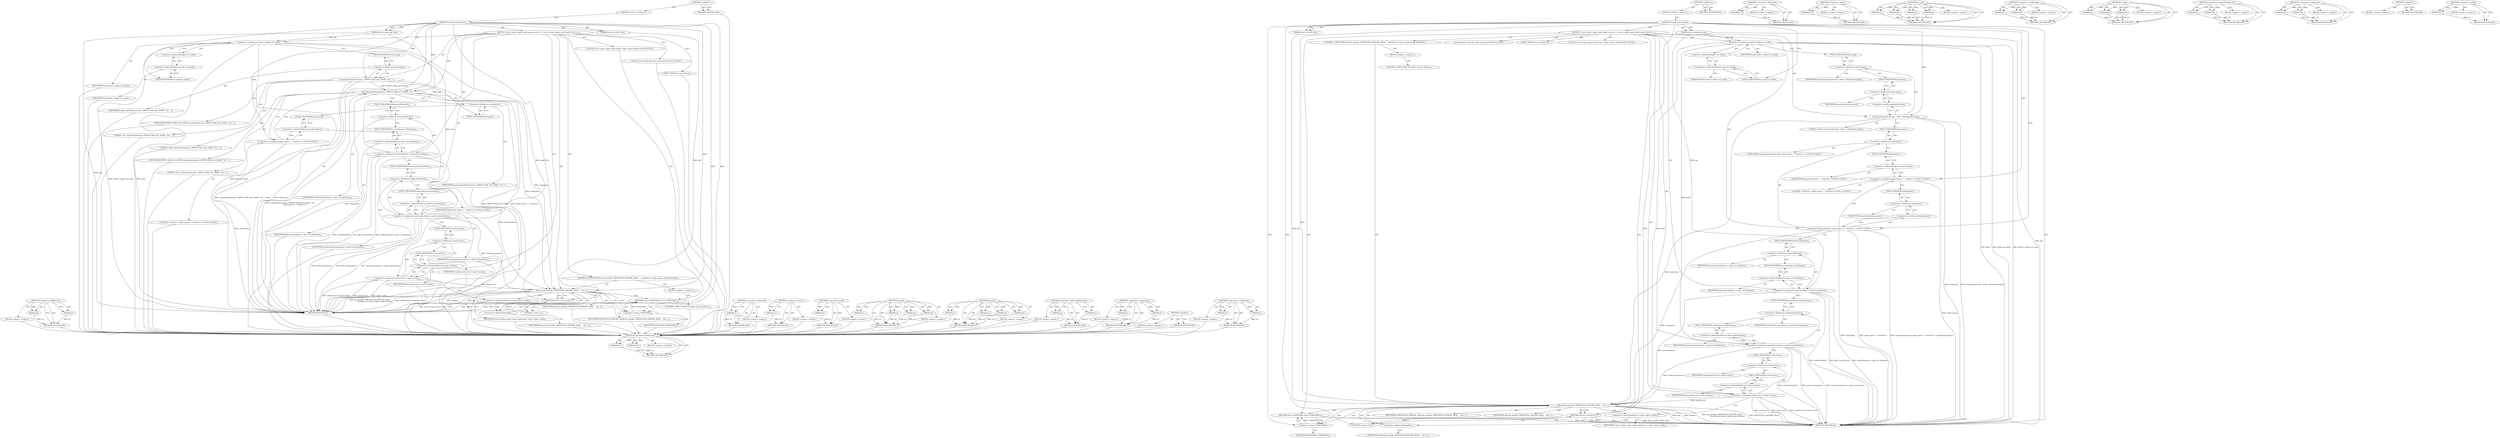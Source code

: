digraph "&lt;operator&gt;.sizeOf" {
vulnerable_127 [label=<(METHOD,&lt;operator&gt;.fieldAccess)>];
vulnerable_128 [label=<(PARAM,p1)>];
vulnerable_129 [label=<(PARAM,p2)>];
vulnerable_130 [label=<(BLOCK,&lt;empty&gt;,&lt;empty&gt;)>];
vulnerable_131 [label=<(METHOD_RETURN,ANY)>];
vulnerable_6 [label=<(METHOD,&lt;global&gt;)<SUB>1</SUB>>];
vulnerable_7 [label=<(BLOCK,&lt;empty&gt;,&lt;empty&gt;)<SUB>1</SUB>>];
vulnerable_8 [label=<(METHOD,crypto_aead_report)<SUB>1</SUB>>];
vulnerable_9 [label=<(PARAM,struct sk_buff *skb)<SUB>1</SUB>>];
vulnerable_10 [label=<(PARAM,struct crypto_alg *alg)<SUB>1</SUB>>];
vulnerable_11 [label=<(BLOCK,{
 	struct crypto_report_aead raead;
 	struct a...,{
 	struct crypto_report_aead raead;
 	struct a...)<SUB>2</SUB>>];
vulnerable_12 [label="<(LOCAL,struct crypto_report_aead raead: crypto_report_aead)<SUB>3</SUB>>"];
vulnerable_13 [label="<(LOCAL,struct aead_alg* aead: aead_alg*)<SUB>4</SUB>>"];
vulnerable_14 [label=<(&lt;operator&gt;.assignment,*aead = &amp;alg-&gt;cra_aead)<SUB>4</SUB>>];
vulnerable_15 [label=<(IDENTIFIER,aead,*aead = &amp;alg-&gt;cra_aead)<SUB>4</SUB>>];
vulnerable_16 [label=<(&lt;operator&gt;.addressOf,&amp;alg-&gt;cra_aead)<SUB>4</SUB>>];
vulnerable_17 [label=<(&lt;operator&gt;.indirectFieldAccess,alg-&gt;cra_aead)<SUB>4</SUB>>];
vulnerable_18 [label=<(IDENTIFIER,alg,*aead = &amp;alg-&gt;cra_aead)<SUB>4</SUB>>];
vulnerable_19 [label=<(FIELD_IDENTIFIER,cra_aead,cra_aead)<SUB>4</SUB>>];
vulnerable_20 [label=<(snprintf,snprintf(raead.type, CRYPTO_MAX_ALG_NAME, &quot;%s&quot;,...)<SUB>6</SUB>>];
vulnerable_21 [label=<(&lt;operator&gt;.fieldAccess,raead.type)<SUB>6</SUB>>];
vulnerable_22 [label=<(IDENTIFIER,raead,snprintf(raead.type, CRYPTO_MAX_ALG_NAME, &quot;%s&quot;,...)<SUB>6</SUB>>];
vulnerable_23 [label=<(FIELD_IDENTIFIER,type,type)<SUB>6</SUB>>];
vulnerable_24 [label=<(IDENTIFIER,CRYPTO_MAX_ALG_NAME,snprintf(raead.type, CRYPTO_MAX_ALG_NAME, &quot;%s&quot;,...)<SUB>6</SUB>>];
vulnerable_25 [label=<(LITERAL,&quot;%s&quot;,snprintf(raead.type, CRYPTO_MAX_ALG_NAME, &quot;%s&quot;,...)<SUB>6</SUB>>];
vulnerable_26 [label=<(LITERAL,&quot;aead&quot;,snprintf(raead.type, CRYPTO_MAX_ALG_NAME, &quot;%s&quot;,...)<SUB>6</SUB>>];
vulnerable_27 [label=<(snprintf,snprintf(raead.geniv, CRYPTO_MAX_ALG_NAME, &quot;%s&quot;...)<SUB>7</SUB>>];
vulnerable_28 [label=<(&lt;operator&gt;.fieldAccess,raead.geniv)<SUB>7</SUB>>];
vulnerable_29 [label=<(IDENTIFIER,raead,snprintf(raead.geniv, CRYPTO_MAX_ALG_NAME, &quot;%s&quot;...)<SUB>7</SUB>>];
vulnerable_30 [label=<(FIELD_IDENTIFIER,geniv,geniv)<SUB>7</SUB>>];
vulnerable_31 [label=<(IDENTIFIER,CRYPTO_MAX_ALG_NAME,snprintf(raead.geniv, CRYPTO_MAX_ALG_NAME, &quot;%s&quot;...)<SUB>7</SUB>>];
vulnerable_32 [label=<(LITERAL,&quot;%s&quot;,snprintf(raead.geniv, CRYPTO_MAX_ALG_NAME, &quot;%s&quot;...)<SUB>7</SUB>>];
vulnerable_33 [label="<(&lt;operator&gt;.conditional,aead-&gt;geniv ?: &quot;&lt;built-in&gt;&quot;)<SUB>8</SUB>>"];
vulnerable_34 [label=<(&lt;operator&gt;.indirectFieldAccess,aead-&gt;geniv)<SUB>8</SUB>>];
vulnerable_35 [label="<(IDENTIFIER,aead,aead-&gt;geniv ?: &quot;&lt;built-in&gt;&quot;)<SUB>8</SUB>>"];
vulnerable_36 [label=<(FIELD_IDENTIFIER,geniv,geniv)<SUB>8</SUB>>];
vulnerable_37 [label="<(LITERAL,&quot;&lt;built-in&gt;&quot;,aead-&gt;geniv ?: &quot;&lt;built-in&gt;&quot;)<SUB>8</SUB>>"];
vulnerable_38 [label=<(&lt;operator&gt;.assignment,raead.blocksize = alg-&gt;cra_blocksize)<SUB>10</SUB>>];
vulnerable_39 [label=<(&lt;operator&gt;.fieldAccess,raead.blocksize)<SUB>10</SUB>>];
vulnerable_40 [label=<(IDENTIFIER,raead,raead.blocksize = alg-&gt;cra_blocksize)<SUB>10</SUB>>];
vulnerable_41 [label=<(FIELD_IDENTIFIER,blocksize,blocksize)<SUB>10</SUB>>];
vulnerable_42 [label=<(&lt;operator&gt;.indirectFieldAccess,alg-&gt;cra_blocksize)<SUB>10</SUB>>];
vulnerable_43 [label=<(IDENTIFIER,alg,raead.blocksize = alg-&gt;cra_blocksize)<SUB>10</SUB>>];
vulnerable_44 [label=<(FIELD_IDENTIFIER,cra_blocksize,cra_blocksize)<SUB>10</SUB>>];
vulnerable_45 [label=<(&lt;operator&gt;.assignment,raead.maxauthsize = aead-&gt;maxauthsize)<SUB>11</SUB>>];
vulnerable_46 [label=<(&lt;operator&gt;.fieldAccess,raead.maxauthsize)<SUB>11</SUB>>];
vulnerable_47 [label=<(IDENTIFIER,raead,raead.maxauthsize = aead-&gt;maxauthsize)<SUB>11</SUB>>];
vulnerable_48 [label=<(FIELD_IDENTIFIER,maxauthsize,maxauthsize)<SUB>11</SUB>>];
vulnerable_49 [label=<(&lt;operator&gt;.indirectFieldAccess,aead-&gt;maxauthsize)<SUB>11</SUB>>];
vulnerable_50 [label=<(IDENTIFIER,aead,raead.maxauthsize = aead-&gt;maxauthsize)<SUB>11</SUB>>];
vulnerable_51 [label=<(FIELD_IDENTIFIER,maxauthsize,maxauthsize)<SUB>11</SUB>>];
vulnerable_52 [label=<(&lt;operator&gt;.assignment,raead.ivsize = aead-&gt;ivsize)<SUB>12</SUB>>];
vulnerable_53 [label=<(&lt;operator&gt;.fieldAccess,raead.ivsize)<SUB>12</SUB>>];
vulnerable_54 [label=<(IDENTIFIER,raead,raead.ivsize = aead-&gt;ivsize)<SUB>12</SUB>>];
vulnerable_55 [label=<(FIELD_IDENTIFIER,ivsize,ivsize)<SUB>12</SUB>>];
vulnerable_56 [label=<(&lt;operator&gt;.indirectFieldAccess,aead-&gt;ivsize)<SUB>12</SUB>>];
vulnerable_57 [label=<(IDENTIFIER,aead,raead.ivsize = aead-&gt;ivsize)<SUB>12</SUB>>];
vulnerable_58 [label=<(FIELD_IDENTIFIER,ivsize,ivsize)<SUB>12</SUB>>];
vulnerable_59 [label=<(CONTROL_STRUCTURE,IF,if (nla_put(skb, CRYPTOCFGA_REPORT_AEAD,
		    sizeof(struct crypto_report_aead), &amp;raead)))<SUB>14</SUB>>];
vulnerable_60 [label=<(nla_put,nla_put(skb, CRYPTOCFGA_REPORT_AEAD,
		    size...)<SUB>14</SUB>>];
vulnerable_61 [label=<(IDENTIFIER,skb,nla_put(skb, CRYPTOCFGA_REPORT_AEAD,
		    size...)<SUB>14</SUB>>];
vulnerable_62 [label=<(IDENTIFIER,CRYPTOCFGA_REPORT_AEAD,nla_put(skb, CRYPTOCFGA_REPORT_AEAD,
		    size...)<SUB>14</SUB>>];
vulnerable_63 [label=<(&lt;operator&gt;.sizeOf,sizeof(struct crypto_report_aead))<SUB>15</SUB>>];
vulnerable_64 [label=<(IDENTIFIER,struct crypto_report_aead,sizeof(struct crypto_report_aead))<SUB>15</SUB>>];
vulnerable_65 [label=<(&lt;operator&gt;.addressOf,&amp;raead)<SUB>15</SUB>>];
vulnerable_66 [label=<(IDENTIFIER,raead,nla_put(skb, CRYPTOCFGA_REPORT_AEAD,
		    size...)<SUB>15</SUB>>];
vulnerable_67 [label=<(BLOCK,&lt;empty&gt;,&lt;empty&gt;)<SUB>16</SUB>>];
vulnerable_68 [label=<(CONTROL_STRUCTURE,GOTO,goto nla_put_failure;)<SUB>16</SUB>>];
vulnerable_69 [label=<(RETURN,return 0;,return 0;)<SUB>17</SUB>>];
vulnerable_70 [label=<(LITERAL,0,return 0;)<SUB>17</SUB>>];
vulnerable_71 [label=<(JUMP_TARGET,nla_put_failure)<SUB>19</SUB>>];
vulnerable_72 [label=<(RETURN,return -EMSGSIZE;,return -EMSGSIZE;)<SUB>20</SUB>>];
vulnerable_73 [label=<(&lt;operator&gt;.minus,-EMSGSIZE)<SUB>20</SUB>>];
vulnerable_74 [label=<(IDENTIFIER,EMSGSIZE,-EMSGSIZE)<SUB>20</SUB>>];
vulnerable_75 [label=<(METHOD_RETURN,int)<SUB>1</SUB>>];
vulnerable_77 [label=<(METHOD_RETURN,ANY)<SUB>1</SUB>>];
vulnerable_111 [label=<(METHOD,&lt;operator&gt;.addressOf)>];
vulnerable_112 [label=<(PARAM,p1)>];
vulnerable_113 [label=<(BLOCK,&lt;empty&gt;,&lt;empty&gt;)>];
vulnerable_114 [label=<(METHOD_RETURN,ANY)>];
vulnerable_148 [label=<(METHOD,&lt;operator&gt;.minus)>];
vulnerable_149 [label=<(PARAM,p1)>];
vulnerable_150 [label=<(BLOCK,&lt;empty&gt;,&lt;empty&gt;)>];
vulnerable_151 [label=<(METHOD_RETURN,ANY)>];
vulnerable_144 [label=<(METHOD,&lt;operator&gt;.sizeOf)>];
vulnerable_145 [label=<(PARAM,p1)>];
vulnerable_146 [label=<(BLOCK,&lt;empty&gt;,&lt;empty&gt;)>];
vulnerable_147 [label=<(METHOD_RETURN,ANY)>];
vulnerable_137 [label=<(METHOD,nla_put)>];
vulnerable_138 [label=<(PARAM,p1)>];
vulnerable_139 [label=<(PARAM,p2)>];
vulnerable_140 [label=<(PARAM,p3)>];
vulnerable_141 [label=<(PARAM,p4)>];
vulnerable_142 [label=<(BLOCK,&lt;empty&gt;,&lt;empty&gt;)>];
vulnerable_143 [label=<(METHOD_RETURN,ANY)>];
vulnerable_120 [label=<(METHOD,snprintf)>];
vulnerable_121 [label=<(PARAM,p1)>];
vulnerable_122 [label=<(PARAM,p2)>];
vulnerable_123 [label=<(PARAM,p3)>];
vulnerable_124 [label=<(PARAM,p4)>];
vulnerable_125 [label=<(BLOCK,&lt;empty&gt;,&lt;empty&gt;)>];
vulnerable_126 [label=<(METHOD_RETURN,ANY)>];
vulnerable_115 [label=<(METHOD,&lt;operator&gt;.indirectFieldAccess)>];
vulnerable_116 [label=<(PARAM,p1)>];
vulnerable_117 [label=<(PARAM,p2)>];
vulnerable_118 [label=<(BLOCK,&lt;empty&gt;,&lt;empty&gt;)>];
vulnerable_119 [label=<(METHOD_RETURN,ANY)>];
vulnerable_106 [label=<(METHOD,&lt;operator&gt;.assignment)>];
vulnerable_107 [label=<(PARAM,p1)>];
vulnerable_108 [label=<(PARAM,p2)>];
vulnerable_109 [label=<(BLOCK,&lt;empty&gt;,&lt;empty&gt;)>];
vulnerable_110 [label=<(METHOD_RETURN,ANY)>];
vulnerable_100 [label=<(METHOD,&lt;global&gt;)<SUB>1</SUB>>];
vulnerable_101 [label=<(BLOCK,&lt;empty&gt;,&lt;empty&gt;)>];
vulnerable_102 [label=<(METHOD_RETURN,ANY)>];
vulnerable_132 [label=<(METHOD,&lt;operator&gt;.conditional)>];
vulnerable_133 [label=<(PARAM,p1)>];
vulnerable_134 [label=<(PARAM,p2)>];
vulnerable_135 [label=<(BLOCK,&lt;empty&gt;,&lt;empty&gt;)>];
vulnerable_136 [label=<(METHOD_RETURN,ANY)>];
fixed_128 [label=<(METHOD,&lt;operator&gt;.fieldAccess)>];
fixed_129 [label=<(PARAM,p1)>];
fixed_130 [label=<(PARAM,p2)>];
fixed_131 [label=<(BLOCK,&lt;empty&gt;,&lt;empty&gt;)>];
fixed_132 [label=<(METHOD_RETURN,ANY)>];
fixed_6 [label=<(METHOD,&lt;global&gt;)<SUB>1</SUB>>];
fixed_7 [label=<(BLOCK,&lt;empty&gt;,&lt;empty&gt;)<SUB>1</SUB>>];
fixed_8 [label=<(METHOD,crypto_aead_report)<SUB>1</SUB>>];
fixed_9 [label=<(PARAM,struct sk_buff *skb)<SUB>1</SUB>>];
fixed_10 [label=<(PARAM,struct crypto_alg *alg)<SUB>1</SUB>>];
fixed_11 [label=<(BLOCK,{
 	struct crypto_report_aead raead;
 	struct a...,{
 	struct crypto_report_aead raead;
 	struct a...)<SUB>2</SUB>>];
fixed_12 [label="<(LOCAL,struct crypto_report_aead raead: crypto_report_aead)<SUB>3</SUB>>"];
fixed_13 [label="<(LOCAL,struct aead_alg* aead: aead_alg*)<SUB>4</SUB>>"];
fixed_14 [label=<(&lt;operator&gt;.assignment,*aead = &amp;alg-&gt;cra_aead)<SUB>4</SUB>>];
fixed_15 [label=<(IDENTIFIER,aead,*aead = &amp;alg-&gt;cra_aead)<SUB>4</SUB>>];
fixed_16 [label=<(&lt;operator&gt;.addressOf,&amp;alg-&gt;cra_aead)<SUB>4</SUB>>];
fixed_17 [label=<(&lt;operator&gt;.indirectFieldAccess,alg-&gt;cra_aead)<SUB>4</SUB>>];
fixed_18 [label=<(IDENTIFIER,alg,*aead = &amp;alg-&gt;cra_aead)<SUB>4</SUB>>];
fixed_19 [label=<(FIELD_IDENTIFIER,cra_aead,cra_aead)<SUB>4</SUB>>];
fixed_20 [label=<(strncpy,strncpy(raead.type, &quot;aead&quot;, sizeof(raead.type)))<SUB>6</SUB>>];
fixed_21 [label=<(&lt;operator&gt;.fieldAccess,raead.type)<SUB>6</SUB>>];
fixed_22 [label=<(IDENTIFIER,raead,strncpy(raead.type, &quot;aead&quot;, sizeof(raead.type)))<SUB>6</SUB>>];
fixed_23 [label=<(FIELD_IDENTIFIER,type,type)<SUB>6</SUB>>];
fixed_24 [label=<(LITERAL,&quot;aead&quot;,strncpy(raead.type, &quot;aead&quot;, sizeof(raead.type)))<SUB>6</SUB>>];
fixed_25 [label=<(&lt;operator&gt;.sizeOf,sizeof(raead.type))<SUB>6</SUB>>];
fixed_26 [label=<(&lt;operator&gt;.fieldAccess,raead.type)<SUB>6</SUB>>];
fixed_27 [label=<(IDENTIFIER,raead,sizeof(raead.type))<SUB>6</SUB>>];
fixed_28 [label=<(FIELD_IDENTIFIER,type,type)<SUB>6</SUB>>];
fixed_29 [label="<(strncpy,strncpy(raead.geniv, aead-&gt;geniv ?: &quot;&lt;built-in&gt;...)<SUB>7</SUB>>"];
fixed_30 [label=<(&lt;operator&gt;.fieldAccess,raead.geniv)<SUB>7</SUB>>];
fixed_31 [label="<(IDENTIFIER,raead,strncpy(raead.geniv, aead-&gt;geniv ?: &quot;&lt;built-in&gt;...)<SUB>7</SUB>>"];
fixed_32 [label=<(FIELD_IDENTIFIER,geniv,geniv)<SUB>7</SUB>>];
fixed_33 [label="<(&lt;operator&gt;.conditional,aead-&gt;geniv ?: &quot;&lt;built-in&gt;&quot;)<SUB>7</SUB>>"];
fixed_34 [label=<(&lt;operator&gt;.indirectFieldAccess,aead-&gt;geniv)<SUB>7</SUB>>];
fixed_35 [label="<(IDENTIFIER,aead,aead-&gt;geniv ?: &quot;&lt;built-in&gt;&quot;)<SUB>7</SUB>>"];
fixed_36 [label=<(FIELD_IDENTIFIER,geniv,geniv)<SUB>7</SUB>>];
fixed_37 [label="<(LITERAL,&quot;&lt;built-in&gt;&quot;,aead-&gt;geniv ?: &quot;&lt;built-in&gt;&quot;)<SUB>7</SUB>>"];
fixed_38 [label=<(&lt;operator&gt;.sizeOf,sizeof(raead.geniv))<SUB>7</SUB>>];
fixed_39 [label=<(&lt;operator&gt;.fieldAccess,raead.geniv)<SUB>7</SUB>>];
fixed_40 [label=<(IDENTIFIER,raead,sizeof(raead.geniv))<SUB>7</SUB>>];
fixed_41 [label=<(FIELD_IDENTIFIER,geniv,geniv)<SUB>7</SUB>>];
fixed_42 [label=<(&lt;operator&gt;.assignment,raead.blocksize = alg-&gt;cra_blocksize)<SUB>9</SUB>>];
fixed_43 [label=<(&lt;operator&gt;.fieldAccess,raead.blocksize)<SUB>9</SUB>>];
fixed_44 [label=<(IDENTIFIER,raead,raead.blocksize = alg-&gt;cra_blocksize)<SUB>9</SUB>>];
fixed_45 [label=<(FIELD_IDENTIFIER,blocksize,blocksize)<SUB>9</SUB>>];
fixed_46 [label=<(&lt;operator&gt;.indirectFieldAccess,alg-&gt;cra_blocksize)<SUB>9</SUB>>];
fixed_47 [label=<(IDENTIFIER,alg,raead.blocksize = alg-&gt;cra_blocksize)<SUB>9</SUB>>];
fixed_48 [label=<(FIELD_IDENTIFIER,cra_blocksize,cra_blocksize)<SUB>9</SUB>>];
fixed_49 [label=<(&lt;operator&gt;.assignment,raead.maxauthsize = aead-&gt;maxauthsize)<SUB>10</SUB>>];
fixed_50 [label=<(&lt;operator&gt;.fieldAccess,raead.maxauthsize)<SUB>10</SUB>>];
fixed_51 [label=<(IDENTIFIER,raead,raead.maxauthsize = aead-&gt;maxauthsize)<SUB>10</SUB>>];
fixed_52 [label=<(FIELD_IDENTIFIER,maxauthsize,maxauthsize)<SUB>10</SUB>>];
fixed_53 [label=<(&lt;operator&gt;.indirectFieldAccess,aead-&gt;maxauthsize)<SUB>10</SUB>>];
fixed_54 [label=<(IDENTIFIER,aead,raead.maxauthsize = aead-&gt;maxauthsize)<SUB>10</SUB>>];
fixed_55 [label=<(FIELD_IDENTIFIER,maxauthsize,maxauthsize)<SUB>10</SUB>>];
fixed_56 [label=<(&lt;operator&gt;.assignment,raead.ivsize = aead-&gt;ivsize)<SUB>11</SUB>>];
fixed_57 [label=<(&lt;operator&gt;.fieldAccess,raead.ivsize)<SUB>11</SUB>>];
fixed_58 [label=<(IDENTIFIER,raead,raead.ivsize = aead-&gt;ivsize)<SUB>11</SUB>>];
fixed_59 [label=<(FIELD_IDENTIFIER,ivsize,ivsize)<SUB>11</SUB>>];
fixed_60 [label=<(&lt;operator&gt;.indirectFieldAccess,aead-&gt;ivsize)<SUB>11</SUB>>];
fixed_61 [label=<(IDENTIFIER,aead,raead.ivsize = aead-&gt;ivsize)<SUB>11</SUB>>];
fixed_62 [label=<(FIELD_IDENTIFIER,ivsize,ivsize)<SUB>11</SUB>>];
fixed_63 [label=<(CONTROL_STRUCTURE,IF,if (nla_put(skb, CRYPTOCFGA_REPORT_AEAD,
		    sizeof(struct crypto_report_aead), &amp;raead)))<SUB>13</SUB>>];
fixed_64 [label=<(nla_put,nla_put(skb, CRYPTOCFGA_REPORT_AEAD,
		    size...)<SUB>13</SUB>>];
fixed_65 [label=<(IDENTIFIER,skb,nla_put(skb, CRYPTOCFGA_REPORT_AEAD,
		    size...)<SUB>13</SUB>>];
fixed_66 [label=<(IDENTIFIER,CRYPTOCFGA_REPORT_AEAD,nla_put(skb, CRYPTOCFGA_REPORT_AEAD,
		    size...)<SUB>13</SUB>>];
fixed_67 [label=<(&lt;operator&gt;.sizeOf,sizeof(struct crypto_report_aead))<SUB>14</SUB>>];
fixed_68 [label=<(IDENTIFIER,struct crypto_report_aead,sizeof(struct crypto_report_aead))<SUB>14</SUB>>];
fixed_69 [label=<(&lt;operator&gt;.addressOf,&amp;raead)<SUB>14</SUB>>];
fixed_70 [label=<(IDENTIFIER,raead,nla_put(skb, CRYPTOCFGA_REPORT_AEAD,
		    size...)<SUB>14</SUB>>];
fixed_71 [label=<(BLOCK,&lt;empty&gt;,&lt;empty&gt;)<SUB>15</SUB>>];
fixed_72 [label=<(CONTROL_STRUCTURE,GOTO,goto nla_put_failure;)<SUB>15</SUB>>];
fixed_73 [label=<(RETURN,return 0;,return 0;)<SUB>16</SUB>>];
fixed_74 [label=<(LITERAL,0,return 0;)<SUB>16</SUB>>];
fixed_75 [label=<(JUMP_TARGET,nla_put_failure)<SUB>18</SUB>>];
fixed_76 [label=<(RETURN,return -EMSGSIZE;,return -EMSGSIZE;)<SUB>19</SUB>>];
fixed_77 [label=<(&lt;operator&gt;.minus,-EMSGSIZE)<SUB>19</SUB>>];
fixed_78 [label=<(IDENTIFIER,EMSGSIZE,-EMSGSIZE)<SUB>19</SUB>>];
fixed_79 [label=<(METHOD_RETURN,int)<SUB>1</SUB>>];
fixed_81 [label=<(METHOD_RETURN,ANY)<SUB>1</SUB>>];
fixed_113 [label=<(METHOD,&lt;operator&gt;.addressOf)>];
fixed_114 [label=<(PARAM,p1)>];
fixed_115 [label=<(BLOCK,&lt;empty&gt;,&lt;empty&gt;)>];
fixed_116 [label=<(METHOD_RETURN,ANY)>];
fixed_149 [label=<(METHOD,&lt;operator&gt;.minus)>];
fixed_150 [label=<(PARAM,p1)>];
fixed_151 [label=<(BLOCK,&lt;empty&gt;,&lt;empty&gt;)>];
fixed_152 [label=<(METHOD_RETURN,ANY)>];
fixed_142 [label=<(METHOD,nla_put)>];
fixed_143 [label=<(PARAM,p1)>];
fixed_144 [label=<(PARAM,p2)>];
fixed_145 [label=<(PARAM,p3)>];
fixed_146 [label=<(PARAM,p4)>];
fixed_147 [label=<(BLOCK,&lt;empty&gt;,&lt;empty&gt;)>];
fixed_148 [label=<(METHOD_RETURN,ANY)>];
fixed_137 [label=<(METHOD,&lt;operator&gt;.conditional)>];
fixed_138 [label=<(PARAM,p1)>];
fixed_139 [label=<(PARAM,p2)>];
fixed_140 [label=<(BLOCK,&lt;empty&gt;,&lt;empty&gt;)>];
fixed_141 [label=<(METHOD_RETURN,ANY)>];
fixed_122 [label=<(METHOD,strncpy)>];
fixed_123 [label=<(PARAM,p1)>];
fixed_124 [label=<(PARAM,p2)>];
fixed_125 [label=<(PARAM,p3)>];
fixed_126 [label=<(BLOCK,&lt;empty&gt;,&lt;empty&gt;)>];
fixed_127 [label=<(METHOD_RETURN,ANY)>];
fixed_117 [label=<(METHOD,&lt;operator&gt;.indirectFieldAccess)>];
fixed_118 [label=<(PARAM,p1)>];
fixed_119 [label=<(PARAM,p2)>];
fixed_120 [label=<(BLOCK,&lt;empty&gt;,&lt;empty&gt;)>];
fixed_121 [label=<(METHOD_RETURN,ANY)>];
fixed_108 [label=<(METHOD,&lt;operator&gt;.assignment)>];
fixed_109 [label=<(PARAM,p1)>];
fixed_110 [label=<(PARAM,p2)>];
fixed_111 [label=<(BLOCK,&lt;empty&gt;,&lt;empty&gt;)>];
fixed_112 [label=<(METHOD_RETURN,ANY)>];
fixed_102 [label=<(METHOD,&lt;global&gt;)<SUB>1</SUB>>];
fixed_103 [label=<(BLOCK,&lt;empty&gt;,&lt;empty&gt;)>];
fixed_104 [label=<(METHOD_RETURN,ANY)>];
fixed_133 [label=<(METHOD,&lt;operator&gt;.sizeOf)>];
fixed_134 [label=<(PARAM,p1)>];
fixed_135 [label=<(BLOCK,&lt;empty&gt;,&lt;empty&gt;)>];
fixed_136 [label=<(METHOD_RETURN,ANY)>];
vulnerable_127 -> vulnerable_128  [key=0, label="AST: "];
vulnerable_127 -> vulnerable_128  [key=1, label="DDG: "];
vulnerable_127 -> vulnerable_130  [key=0, label="AST: "];
vulnerable_127 -> vulnerable_129  [key=0, label="AST: "];
vulnerable_127 -> vulnerable_129  [key=1, label="DDG: "];
vulnerable_127 -> vulnerable_131  [key=0, label="AST: "];
vulnerable_127 -> vulnerable_131  [key=1, label="CFG: "];
vulnerable_128 -> vulnerable_131  [key=0, label="DDG: p1"];
vulnerable_129 -> vulnerable_131  [key=0, label="DDG: p2"];
vulnerable_130 -> fixed_128  [key=0];
vulnerable_131 -> fixed_128  [key=0];
vulnerable_6 -> vulnerable_7  [key=0, label="AST: "];
vulnerable_6 -> vulnerable_77  [key=0, label="AST: "];
vulnerable_6 -> vulnerable_77  [key=1, label="CFG: "];
vulnerable_7 -> vulnerable_8  [key=0, label="AST: "];
vulnerable_8 -> vulnerable_9  [key=0, label="AST: "];
vulnerable_8 -> vulnerable_9  [key=1, label="DDG: "];
vulnerable_8 -> vulnerable_10  [key=0, label="AST: "];
vulnerable_8 -> vulnerable_10  [key=1, label="DDG: "];
vulnerable_8 -> vulnerable_11  [key=0, label="AST: "];
vulnerable_8 -> vulnerable_75  [key=0, label="AST: "];
vulnerable_8 -> vulnerable_19  [key=0, label="CFG: "];
vulnerable_8 -> vulnerable_69  [key=0, label="DDG: "];
vulnerable_8 -> vulnerable_20  [key=0, label="DDG: "];
vulnerable_8 -> vulnerable_27  [key=0, label="DDG: "];
vulnerable_8 -> vulnerable_70  [key=0, label="DDG: "];
vulnerable_8 -> vulnerable_33  [key=0, label="DDG: "];
vulnerable_8 -> vulnerable_60  [key=0, label="DDG: "];
vulnerable_8 -> vulnerable_73  [key=0, label="DDG: "];
vulnerable_9 -> vulnerable_60  [key=0, label="DDG: skb"];
vulnerable_10 -> vulnerable_75  [key=0, label="DDG: alg"];
vulnerable_10 -> vulnerable_14  [key=0, label="DDG: alg"];
vulnerable_10 -> vulnerable_38  [key=0, label="DDG: alg"];
vulnerable_11 -> vulnerable_12  [key=0, label="AST: "];
vulnerable_11 -> vulnerable_13  [key=0, label="AST: "];
vulnerable_11 -> vulnerable_14  [key=0, label="AST: "];
vulnerable_11 -> vulnerable_20  [key=0, label="AST: "];
vulnerable_11 -> vulnerable_27  [key=0, label="AST: "];
vulnerable_11 -> vulnerable_38  [key=0, label="AST: "];
vulnerable_11 -> vulnerable_45  [key=0, label="AST: "];
vulnerable_11 -> vulnerable_52  [key=0, label="AST: "];
vulnerable_11 -> vulnerable_59  [key=0, label="AST: "];
vulnerable_11 -> vulnerable_69  [key=0, label="AST: "];
vulnerable_11 -> vulnerable_71  [key=0, label="AST: "];
vulnerable_11 -> vulnerable_72  [key=0, label="AST: "];
vulnerable_12 -> fixed_128  [key=0];
vulnerable_13 -> fixed_128  [key=0];
vulnerable_14 -> vulnerable_15  [key=0, label="AST: "];
vulnerable_14 -> vulnerable_16  [key=0, label="AST: "];
vulnerable_14 -> vulnerable_23  [key=0, label="CFG: "];
vulnerable_14 -> vulnerable_75  [key=0, label="DDG: aead"];
vulnerable_14 -> vulnerable_75  [key=1, label="DDG: &amp;alg-&gt;cra_aead"];
vulnerable_14 -> vulnerable_75  [key=2, label="DDG: *aead = &amp;alg-&gt;cra_aead"];
vulnerable_14 -> vulnerable_45  [key=0, label="DDG: aead"];
vulnerable_14 -> vulnerable_52  [key=0, label="DDG: aead"];
vulnerable_15 -> fixed_128  [key=0];
vulnerable_16 -> vulnerable_17  [key=0, label="AST: "];
vulnerable_16 -> vulnerable_14  [key=0, label="CFG: "];
vulnerable_17 -> vulnerable_18  [key=0, label="AST: "];
vulnerable_17 -> vulnerable_19  [key=0, label="AST: "];
vulnerable_17 -> vulnerable_16  [key=0, label="CFG: "];
vulnerable_18 -> fixed_128  [key=0];
vulnerable_19 -> vulnerable_17  [key=0, label="CFG: "];
vulnerable_20 -> vulnerable_21  [key=0, label="AST: "];
vulnerable_20 -> vulnerable_24  [key=0, label="AST: "];
vulnerable_20 -> vulnerable_25  [key=0, label="AST: "];
vulnerable_20 -> vulnerable_26  [key=0, label="AST: "];
vulnerable_20 -> vulnerable_30  [key=0, label="CFG: "];
vulnerable_20 -> vulnerable_75  [key=0, label="DDG: raead.type"];
vulnerable_20 -> vulnerable_75  [key=1, label="DDG: snprintf(raead.type, CRYPTO_MAX_ALG_NAME, &quot;%s&quot;, &quot;aead&quot;)"];
vulnerable_20 -> vulnerable_27  [key=0, label="DDG: CRYPTO_MAX_ALG_NAME"];
vulnerable_20 -> vulnerable_60  [key=0, label="DDG: raead.type"];
vulnerable_21 -> vulnerable_22  [key=0, label="AST: "];
vulnerable_21 -> vulnerable_23  [key=0, label="AST: "];
vulnerable_21 -> vulnerable_20  [key=0, label="CFG: "];
vulnerable_22 -> fixed_128  [key=0];
vulnerable_23 -> vulnerable_21  [key=0, label="CFG: "];
vulnerable_24 -> fixed_128  [key=0];
vulnerable_25 -> fixed_128  [key=0];
vulnerable_26 -> fixed_128  [key=0];
vulnerable_27 -> vulnerable_28  [key=0, label="AST: "];
vulnerable_27 -> vulnerable_31  [key=0, label="AST: "];
vulnerable_27 -> vulnerable_32  [key=0, label="AST: "];
vulnerable_27 -> vulnerable_33  [key=0, label="AST: "];
vulnerable_27 -> vulnerable_41  [key=0, label="CFG: "];
vulnerable_27 -> vulnerable_75  [key=0, label="DDG: raead.geniv"];
vulnerable_27 -> vulnerable_75  [key=1, label="DDG: CRYPTO_MAX_ALG_NAME"];
vulnerable_27 -> vulnerable_75  [key=2, label="DDG: aead-&gt;geniv ?: &quot;&lt;built-in&gt;&quot;"];
vulnerable_27 -> vulnerable_75  [key=3, label="DDG: snprintf(raead.geniv, CRYPTO_MAX_ALG_NAME, &quot;%s&quot;,
		 aead-&gt;geniv ?: &quot;&lt;built-in&gt;&quot;)"];
vulnerable_27 -> vulnerable_60  [key=0, label="DDG: raead.geniv"];
vulnerable_28 -> vulnerable_29  [key=0, label="AST: "];
vulnerable_28 -> vulnerable_30  [key=0, label="AST: "];
vulnerable_28 -> vulnerable_36  [key=0, label="CFG: "];
vulnerable_29 -> fixed_128  [key=0];
vulnerable_30 -> vulnerable_28  [key=0, label="CFG: "];
vulnerable_31 -> fixed_128  [key=0];
vulnerable_32 -> fixed_128  [key=0];
vulnerable_33 -> vulnerable_34  [key=0, label="AST: "];
vulnerable_33 -> vulnerable_37  [key=0, label="AST: "];
vulnerable_33 -> vulnerable_27  [key=0, label="CFG: "];
vulnerable_33 -> vulnerable_75  [key=0, label="DDG: aead-&gt;geniv"];
vulnerable_34 -> vulnerable_35  [key=0, label="AST: "];
vulnerable_34 -> vulnerable_36  [key=0, label="AST: "];
vulnerable_34 -> vulnerable_33  [key=0, label="CFG: "];
vulnerable_35 -> fixed_128  [key=0];
vulnerable_36 -> vulnerable_34  [key=0, label="CFG: "];
vulnerable_37 -> fixed_128  [key=0];
vulnerable_38 -> vulnerable_39  [key=0, label="AST: "];
vulnerable_38 -> vulnerable_42  [key=0, label="AST: "];
vulnerable_38 -> vulnerable_48  [key=0, label="CFG: "];
vulnerable_38 -> vulnerable_75  [key=0, label="DDG: raead.blocksize"];
vulnerable_38 -> vulnerable_75  [key=1, label="DDG: alg-&gt;cra_blocksize"];
vulnerable_38 -> vulnerable_75  [key=2, label="DDG: raead.blocksize = alg-&gt;cra_blocksize"];
vulnerable_38 -> vulnerable_60  [key=0, label="DDG: raead.blocksize"];
vulnerable_39 -> vulnerable_40  [key=0, label="AST: "];
vulnerable_39 -> vulnerable_41  [key=0, label="AST: "];
vulnerable_39 -> vulnerable_44  [key=0, label="CFG: "];
vulnerable_40 -> fixed_128  [key=0];
vulnerable_41 -> vulnerable_39  [key=0, label="CFG: "];
vulnerable_42 -> vulnerable_43  [key=0, label="AST: "];
vulnerable_42 -> vulnerable_44  [key=0, label="AST: "];
vulnerable_42 -> vulnerable_38  [key=0, label="CFG: "];
vulnerable_43 -> fixed_128  [key=0];
vulnerable_44 -> vulnerable_42  [key=0, label="CFG: "];
vulnerable_45 -> vulnerable_46  [key=0, label="AST: "];
vulnerable_45 -> vulnerable_49  [key=0, label="AST: "];
vulnerable_45 -> vulnerable_55  [key=0, label="CFG: "];
vulnerable_45 -> vulnerable_75  [key=0, label="DDG: raead.maxauthsize"];
vulnerable_45 -> vulnerable_75  [key=1, label="DDG: aead-&gt;maxauthsize"];
vulnerable_45 -> vulnerable_75  [key=2, label="DDG: raead.maxauthsize = aead-&gt;maxauthsize"];
vulnerable_45 -> vulnerable_60  [key=0, label="DDG: raead.maxauthsize"];
vulnerable_46 -> vulnerable_47  [key=0, label="AST: "];
vulnerable_46 -> vulnerable_48  [key=0, label="AST: "];
vulnerable_46 -> vulnerable_51  [key=0, label="CFG: "];
vulnerable_47 -> fixed_128  [key=0];
vulnerable_48 -> vulnerable_46  [key=0, label="CFG: "];
vulnerable_49 -> vulnerable_50  [key=0, label="AST: "];
vulnerable_49 -> vulnerable_51  [key=0, label="AST: "];
vulnerable_49 -> vulnerable_45  [key=0, label="CFG: "];
vulnerable_50 -> fixed_128  [key=0];
vulnerable_51 -> vulnerable_49  [key=0, label="CFG: "];
vulnerable_52 -> vulnerable_53  [key=0, label="AST: "];
vulnerable_52 -> vulnerable_56  [key=0, label="AST: "];
vulnerable_52 -> vulnerable_63  [key=0, label="CFG: "];
vulnerable_52 -> vulnerable_75  [key=0, label="DDG: raead.ivsize"];
vulnerable_52 -> vulnerable_75  [key=1, label="DDG: aead-&gt;ivsize"];
vulnerable_52 -> vulnerable_75  [key=2, label="DDG: raead.ivsize = aead-&gt;ivsize"];
vulnerable_52 -> vulnerable_60  [key=0, label="DDG: raead.ivsize"];
vulnerable_53 -> vulnerable_54  [key=0, label="AST: "];
vulnerable_53 -> vulnerable_55  [key=0, label="AST: "];
vulnerable_53 -> vulnerable_58  [key=0, label="CFG: "];
vulnerable_54 -> fixed_128  [key=0];
vulnerable_55 -> vulnerable_53  [key=0, label="CFG: "];
vulnerable_56 -> vulnerable_57  [key=0, label="AST: "];
vulnerable_56 -> vulnerable_58  [key=0, label="AST: "];
vulnerable_56 -> vulnerable_52  [key=0, label="CFG: "];
vulnerable_57 -> fixed_128  [key=0];
vulnerable_58 -> vulnerable_56  [key=0, label="CFG: "];
vulnerable_59 -> vulnerable_60  [key=0, label="AST: "];
vulnerable_59 -> vulnerable_67  [key=0, label="AST: "];
vulnerable_60 -> vulnerable_61  [key=0, label="AST: "];
vulnerable_60 -> vulnerable_62  [key=0, label="AST: "];
vulnerable_60 -> vulnerable_63  [key=0, label="AST: "];
vulnerable_60 -> vulnerable_65  [key=0, label="AST: "];
vulnerable_60 -> vulnerable_73  [key=0, label="CFG: "];
vulnerable_60 -> vulnerable_73  [key=1, label="CDG: "];
vulnerable_60 -> vulnerable_69  [key=0, label="CFG: "];
vulnerable_60 -> vulnerable_69  [key=1, label="CDG: "];
vulnerable_60 -> vulnerable_75  [key=0, label="DDG: skb"];
vulnerable_60 -> vulnerable_75  [key=1, label="DDG: &amp;raead"];
vulnerable_60 -> vulnerable_75  [key=2, label="DDG: nla_put(skb, CRYPTOCFGA_REPORT_AEAD,
		    sizeof(struct crypto_report_aead), &amp;raead)"];
vulnerable_60 -> vulnerable_75  [key=3, label="DDG: CRYPTOCFGA_REPORT_AEAD"];
vulnerable_60 -> vulnerable_72  [key=0, label="CDG: "];
vulnerable_61 -> fixed_128  [key=0];
vulnerable_62 -> fixed_128  [key=0];
vulnerable_63 -> vulnerable_64  [key=0, label="AST: "];
vulnerable_63 -> vulnerable_65  [key=0, label="CFG: "];
vulnerable_63 -> vulnerable_75  [key=0, label="DDG: struct crypto_report_aead"];
vulnerable_64 -> fixed_128  [key=0];
vulnerable_65 -> vulnerable_66  [key=0, label="AST: "];
vulnerable_65 -> vulnerable_60  [key=0, label="CFG: "];
vulnerable_66 -> fixed_128  [key=0];
vulnerable_67 -> vulnerable_68  [key=0, label="AST: "];
vulnerable_68 -> fixed_128  [key=0];
vulnerable_69 -> vulnerable_70  [key=0, label="AST: "];
vulnerable_69 -> vulnerable_75  [key=0, label="CFG: "];
vulnerable_69 -> vulnerable_75  [key=1, label="DDG: &lt;RET&gt;"];
vulnerable_70 -> vulnerable_69  [key=0, label="DDG: 0"];
vulnerable_71 -> fixed_128  [key=0];
vulnerable_72 -> vulnerable_73  [key=0, label="AST: "];
vulnerable_72 -> vulnerable_75  [key=0, label="CFG: "];
vulnerable_72 -> vulnerable_75  [key=1, label="DDG: &lt;RET&gt;"];
vulnerable_73 -> vulnerable_74  [key=0, label="AST: "];
vulnerable_73 -> vulnerable_72  [key=0, label="CFG: "];
vulnerable_73 -> vulnerable_72  [key=1, label="DDG: -EMSGSIZE"];
vulnerable_74 -> fixed_128  [key=0];
vulnerable_75 -> fixed_128  [key=0];
vulnerable_77 -> fixed_128  [key=0];
vulnerable_111 -> vulnerable_112  [key=0, label="AST: "];
vulnerable_111 -> vulnerable_112  [key=1, label="DDG: "];
vulnerable_111 -> vulnerable_113  [key=0, label="AST: "];
vulnerable_111 -> vulnerable_114  [key=0, label="AST: "];
vulnerable_111 -> vulnerable_114  [key=1, label="CFG: "];
vulnerable_112 -> vulnerable_114  [key=0, label="DDG: p1"];
vulnerable_113 -> fixed_128  [key=0];
vulnerable_114 -> fixed_128  [key=0];
vulnerable_148 -> vulnerable_149  [key=0, label="AST: "];
vulnerable_148 -> vulnerable_149  [key=1, label="DDG: "];
vulnerable_148 -> vulnerable_150  [key=0, label="AST: "];
vulnerable_148 -> vulnerable_151  [key=0, label="AST: "];
vulnerable_148 -> vulnerable_151  [key=1, label="CFG: "];
vulnerable_149 -> vulnerable_151  [key=0, label="DDG: p1"];
vulnerable_150 -> fixed_128  [key=0];
vulnerable_151 -> fixed_128  [key=0];
vulnerable_144 -> vulnerable_145  [key=0, label="AST: "];
vulnerable_144 -> vulnerable_145  [key=1, label="DDG: "];
vulnerable_144 -> vulnerable_146  [key=0, label="AST: "];
vulnerable_144 -> vulnerable_147  [key=0, label="AST: "];
vulnerable_144 -> vulnerable_147  [key=1, label="CFG: "];
vulnerable_145 -> vulnerable_147  [key=0, label="DDG: p1"];
vulnerable_146 -> fixed_128  [key=0];
vulnerable_147 -> fixed_128  [key=0];
vulnerable_137 -> vulnerable_138  [key=0, label="AST: "];
vulnerable_137 -> vulnerable_138  [key=1, label="DDG: "];
vulnerable_137 -> vulnerable_142  [key=0, label="AST: "];
vulnerable_137 -> vulnerable_139  [key=0, label="AST: "];
vulnerable_137 -> vulnerable_139  [key=1, label="DDG: "];
vulnerable_137 -> vulnerable_143  [key=0, label="AST: "];
vulnerable_137 -> vulnerable_143  [key=1, label="CFG: "];
vulnerable_137 -> vulnerable_140  [key=0, label="AST: "];
vulnerable_137 -> vulnerable_140  [key=1, label="DDG: "];
vulnerable_137 -> vulnerable_141  [key=0, label="AST: "];
vulnerable_137 -> vulnerable_141  [key=1, label="DDG: "];
vulnerable_138 -> vulnerable_143  [key=0, label="DDG: p1"];
vulnerable_139 -> vulnerable_143  [key=0, label="DDG: p2"];
vulnerable_140 -> vulnerable_143  [key=0, label="DDG: p3"];
vulnerable_141 -> vulnerable_143  [key=0, label="DDG: p4"];
vulnerable_142 -> fixed_128  [key=0];
vulnerable_143 -> fixed_128  [key=0];
vulnerable_120 -> vulnerable_121  [key=0, label="AST: "];
vulnerable_120 -> vulnerable_121  [key=1, label="DDG: "];
vulnerable_120 -> vulnerable_125  [key=0, label="AST: "];
vulnerable_120 -> vulnerable_122  [key=0, label="AST: "];
vulnerable_120 -> vulnerable_122  [key=1, label="DDG: "];
vulnerable_120 -> vulnerable_126  [key=0, label="AST: "];
vulnerable_120 -> vulnerable_126  [key=1, label="CFG: "];
vulnerable_120 -> vulnerable_123  [key=0, label="AST: "];
vulnerable_120 -> vulnerable_123  [key=1, label="DDG: "];
vulnerable_120 -> vulnerable_124  [key=0, label="AST: "];
vulnerable_120 -> vulnerable_124  [key=1, label="DDG: "];
vulnerable_121 -> vulnerable_126  [key=0, label="DDG: p1"];
vulnerable_122 -> vulnerable_126  [key=0, label="DDG: p2"];
vulnerable_123 -> vulnerable_126  [key=0, label="DDG: p3"];
vulnerable_124 -> vulnerable_126  [key=0, label="DDG: p4"];
vulnerable_125 -> fixed_128  [key=0];
vulnerable_126 -> fixed_128  [key=0];
vulnerable_115 -> vulnerable_116  [key=0, label="AST: "];
vulnerable_115 -> vulnerable_116  [key=1, label="DDG: "];
vulnerable_115 -> vulnerable_118  [key=0, label="AST: "];
vulnerable_115 -> vulnerable_117  [key=0, label="AST: "];
vulnerable_115 -> vulnerable_117  [key=1, label="DDG: "];
vulnerable_115 -> vulnerable_119  [key=0, label="AST: "];
vulnerable_115 -> vulnerable_119  [key=1, label="CFG: "];
vulnerable_116 -> vulnerable_119  [key=0, label="DDG: p1"];
vulnerable_117 -> vulnerable_119  [key=0, label="DDG: p2"];
vulnerable_118 -> fixed_128  [key=0];
vulnerable_119 -> fixed_128  [key=0];
vulnerable_106 -> vulnerable_107  [key=0, label="AST: "];
vulnerable_106 -> vulnerable_107  [key=1, label="DDG: "];
vulnerable_106 -> vulnerable_109  [key=0, label="AST: "];
vulnerable_106 -> vulnerable_108  [key=0, label="AST: "];
vulnerable_106 -> vulnerable_108  [key=1, label="DDG: "];
vulnerable_106 -> vulnerable_110  [key=0, label="AST: "];
vulnerable_106 -> vulnerable_110  [key=1, label="CFG: "];
vulnerable_107 -> vulnerable_110  [key=0, label="DDG: p1"];
vulnerable_108 -> vulnerable_110  [key=0, label="DDG: p2"];
vulnerable_109 -> fixed_128  [key=0];
vulnerable_110 -> fixed_128  [key=0];
vulnerable_100 -> vulnerable_101  [key=0, label="AST: "];
vulnerable_100 -> vulnerable_102  [key=0, label="AST: "];
vulnerable_100 -> vulnerable_102  [key=1, label="CFG: "];
vulnerable_101 -> fixed_128  [key=0];
vulnerable_102 -> fixed_128  [key=0];
vulnerable_132 -> vulnerable_133  [key=0, label="AST: "];
vulnerable_132 -> vulnerable_133  [key=1, label="DDG: "];
vulnerable_132 -> vulnerable_135  [key=0, label="AST: "];
vulnerable_132 -> vulnerable_134  [key=0, label="AST: "];
vulnerable_132 -> vulnerable_134  [key=1, label="DDG: "];
vulnerable_132 -> vulnerable_136  [key=0, label="AST: "];
vulnerable_132 -> vulnerable_136  [key=1, label="CFG: "];
vulnerable_133 -> vulnerable_136  [key=0, label="DDG: p1"];
vulnerable_134 -> vulnerable_136  [key=0, label="DDG: p2"];
vulnerable_135 -> fixed_128  [key=0];
vulnerable_136 -> fixed_128  [key=0];
fixed_128 -> fixed_129  [key=0, label="AST: "];
fixed_128 -> fixed_129  [key=1, label="DDG: "];
fixed_128 -> fixed_131  [key=0, label="AST: "];
fixed_128 -> fixed_130  [key=0, label="AST: "];
fixed_128 -> fixed_130  [key=1, label="DDG: "];
fixed_128 -> fixed_132  [key=0, label="AST: "];
fixed_128 -> fixed_132  [key=1, label="CFG: "];
fixed_129 -> fixed_132  [key=0, label="DDG: p1"];
fixed_130 -> fixed_132  [key=0, label="DDG: p2"];
fixed_6 -> fixed_7  [key=0, label="AST: "];
fixed_6 -> fixed_81  [key=0, label="AST: "];
fixed_6 -> fixed_81  [key=1, label="CFG: "];
fixed_7 -> fixed_8  [key=0, label="AST: "];
fixed_8 -> fixed_9  [key=0, label="AST: "];
fixed_8 -> fixed_9  [key=1, label="DDG: "];
fixed_8 -> fixed_10  [key=0, label="AST: "];
fixed_8 -> fixed_10  [key=1, label="DDG: "];
fixed_8 -> fixed_11  [key=0, label="AST: "];
fixed_8 -> fixed_79  [key=0, label="AST: "];
fixed_8 -> fixed_19  [key=0, label="CFG: "];
fixed_8 -> fixed_73  [key=0, label="DDG: "];
fixed_8 -> fixed_20  [key=0, label="DDG: "];
fixed_8 -> fixed_29  [key=0, label="DDG: "];
fixed_8 -> fixed_74  [key=0, label="DDG: "];
fixed_8 -> fixed_33  [key=0, label="DDG: "];
fixed_8 -> fixed_64  [key=0, label="DDG: "];
fixed_8 -> fixed_77  [key=0, label="DDG: "];
fixed_9 -> fixed_64  [key=0, label="DDG: skb"];
fixed_10 -> fixed_79  [key=0, label="DDG: alg"];
fixed_10 -> fixed_14  [key=0, label="DDG: alg"];
fixed_10 -> fixed_42  [key=0, label="DDG: alg"];
fixed_11 -> fixed_12  [key=0, label="AST: "];
fixed_11 -> fixed_13  [key=0, label="AST: "];
fixed_11 -> fixed_14  [key=0, label="AST: "];
fixed_11 -> fixed_20  [key=0, label="AST: "];
fixed_11 -> fixed_29  [key=0, label="AST: "];
fixed_11 -> fixed_42  [key=0, label="AST: "];
fixed_11 -> fixed_49  [key=0, label="AST: "];
fixed_11 -> fixed_56  [key=0, label="AST: "];
fixed_11 -> fixed_63  [key=0, label="AST: "];
fixed_11 -> fixed_73  [key=0, label="AST: "];
fixed_11 -> fixed_75  [key=0, label="AST: "];
fixed_11 -> fixed_76  [key=0, label="AST: "];
fixed_14 -> fixed_15  [key=0, label="AST: "];
fixed_14 -> fixed_16  [key=0, label="AST: "];
fixed_14 -> fixed_23  [key=0, label="CFG: "];
fixed_14 -> fixed_79  [key=0, label="DDG: aead"];
fixed_14 -> fixed_79  [key=1, label="DDG: &amp;alg-&gt;cra_aead"];
fixed_14 -> fixed_79  [key=2, label="DDG: *aead = &amp;alg-&gt;cra_aead"];
fixed_14 -> fixed_49  [key=0, label="DDG: aead"];
fixed_14 -> fixed_56  [key=0, label="DDG: aead"];
fixed_16 -> fixed_17  [key=0, label="AST: "];
fixed_16 -> fixed_14  [key=0, label="CFG: "];
fixed_17 -> fixed_18  [key=0, label="AST: "];
fixed_17 -> fixed_19  [key=0, label="AST: "];
fixed_17 -> fixed_16  [key=0, label="CFG: "];
fixed_19 -> fixed_17  [key=0, label="CFG: "];
fixed_20 -> fixed_21  [key=0, label="AST: "];
fixed_20 -> fixed_24  [key=0, label="AST: "];
fixed_20 -> fixed_25  [key=0, label="AST: "];
fixed_20 -> fixed_32  [key=0, label="CFG: "];
fixed_20 -> fixed_79  [key=0, label="DDG: raead.type"];
fixed_20 -> fixed_79  [key=1, label="DDG: strncpy(raead.type, &quot;aead&quot;, sizeof(raead.type))"];
fixed_20 -> fixed_64  [key=0, label="DDG: raead.type"];
fixed_21 -> fixed_22  [key=0, label="AST: "];
fixed_21 -> fixed_23  [key=0, label="AST: "];
fixed_21 -> fixed_28  [key=0, label="CFG: "];
fixed_23 -> fixed_21  [key=0, label="CFG: "];
fixed_25 -> fixed_26  [key=0, label="AST: "];
fixed_25 -> fixed_20  [key=0, label="CFG: "];
fixed_26 -> fixed_27  [key=0, label="AST: "];
fixed_26 -> fixed_28  [key=0, label="AST: "];
fixed_26 -> fixed_25  [key=0, label="CFG: "];
fixed_28 -> fixed_26  [key=0, label="CFG: "];
fixed_29 -> fixed_30  [key=0, label="AST: "];
fixed_29 -> fixed_33  [key=0, label="AST: "];
fixed_29 -> fixed_38  [key=0, label="AST: "];
fixed_29 -> fixed_45  [key=0, label="CFG: "];
fixed_29 -> fixed_79  [key=0, label="DDG: raead.geniv"];
fixed_29 -> fixed_79  [key=1, label="DDG: aead-&gt;geniv ?: &quot;&lt;built-in&gt;&quot;"];
fixed_29 -> fixed_79  [key=2, label="DDG: strncpy(raead.geniv, aead-&gt;geniv ?: &quot;&lt;built-in&gt;&quot;, sizeof(raead.geniv))"];
fixed_29 -> fixed_64  [key=0, label="DDG: raead.geniv"];
fixed_30 -> fixed_31  [key=0, label="AST: "];
fixed_30 -> fixed_32  [key=0, label="AST: "];
fixed_30 -> fixed_36  [key=0, label="CFG: "];
fixed_32 -> fixed_30  [key=0, label="CFG: "];
fixed_33 -> fixed_34  [key=0, label="AST: "];
fixed_33 -> fixed_37  [key=0, label="AST: "];
fixed_33 -> fixed_41  [key=0, label="CFG: "];
fixed_33 -> fixed_79  [key=0, label="DDG: aead-&gt;geniv"];
fixed_34 -> fixed_35  [key=0, label="AST: "];
fixed_34 -> fixed_36  [key=0, label="AST: "];
fixed_34 -> fixed_33  [key=0, label="CFG: "];
fixed_36 -> fixed_34  [key=0, label="CFG: "];
fixed_38 -> fixed_39  [key=0, label="AST: "];
fixed_38 -> fixed_29  [key=0, label="CFG: "];
fixed_39 -> fixed_40  [key=0, label="AST: "];
fixed_39 -> fixed_41  [key=0, label="AST: "];
fixed_39 -> fixed_38  [key=0, label="CFG: "];
fixed_41 -> fixed_39  [key=0, label="CFG: "];
fixed_42 -> fixed_43  [key=0, label="AST: "];
fixed_42 -> fixed_46  [key=0, label="AST: "];
fixed_42 -> fixed_52  [key=0, label="CFG: "];
fixed_42 -> fixed_79  [key=0, label="DDG: raead.blocksize"];
fixed_42 -> fixed_79  [key=1, label="DDG: alg-&gt;cra_blocksize"];
fixed_42 -> fixed_79  [key=2, label="DDG: raead.blocksize = alg-&gt;cra_blocksize"];
fixed_42 -> fixed_64  [key=0, label="DDG: raead.blocksize"];
fixed_43 -> fixed_44  [key=0, label="AST: "];
fixed_43 -> fixed_45  [key=0, label="AST: "];
fixed_43 -> fixed_48  [key=0, label="CFG: "];
fixed_45 -> fixed_43  [key=0, label="CFG: "];
fixed_46 -> fixed_47  [key=0, label="AST: "];
fixed_46 -> fixed_48  [key=0, label="AST: "];
fixed_46 -> fixed_42  [key=0, label="CFG: "];
fixed_48 -> fixed_46  [key=0, label="CFG: "];
fixed_49 -> fixed_50  [key=0, label="AST: "];
fixed_49 -> fixed_53  [key=0, label="AST: "];
fixed_49 -> fixed_59  [key=0, label="CFG: "];
fixed_49 -> fixed_79  [key=0, label="DDG: raead.maxauthsize"];
fixed_49 -> fixed_79  [key=1, label="DDG: aead-&gt;maxauthsize"];
fixed_49 -> fixed_79  [key=2, label="DDG: raead.maxauthsize = aead-&gt;maxauthsize"];
fixed_49 -> fixed_64  [key=0, label="DDG: raead.maxauthsize"];
fixed_50 -> fixed_51  [key=0, label="AST: "];
fixed_50 -> fixed_52  [key=0, label="AST: "];
fixed_50 -> fixed_55  [key=0, label="CFG: "];
fixed_52 -> fixed_50  [key=0, label="CFG: "];
fixed_53 -> fixed_54  [key=0, label="AST: "];
fixed_53 -> fixed_55  [key=0, label="AST: "];
fixed_53 -> fixed_49  [key=0, label="CFG: "];
fixed_55 -> fixed_53  [key=0, label="CFG: "];
fixed_56 -> fixed_57  [key=0, label="AST: "];
fixed_56 -> fixed_60  [key=0, label="AST: "];
fixed_56 -> fixed_67  [key=0, label="CFG: "];
fixed_56 -> fixed_79  [key=0, label="DDG: raead.ivsize"];
fixed_56 -> fixed_79  [key=1, label="DDG: aead-&gt;ivsize"];
fixed_56 -> fixed_79  [key=2, label="DDG: raead.ivsize = aead-&gt;ivsize"];
fixed_56 -> fixed_64  [key=0, label="DDG: raead.ivsize"];
fixed_57 -> fixed_58  [key=0, label="AST: "];
fixed_57 -> fixed_59  [key=0, label="AST: "];
fixed_57 -> fixed_62  [key=0, label="CFG: "];
fixed_59 -> fixed_57  [key=0, label="CFG: "];
fixed_60 -> fixed_61  [key=0, label="AST: "];
fixed_60 -> fixed_62  [key=0, label="AST: "];
fixed_60 -> fixed_56  [key=0, label="CFG: "];
fixed_62 -> fixed_60  [key=0, label="CFG: "];
fixed_63 -> fixed_64  [key=0, label="AST: "];
fixed_63 -> fixed_71  [key=0, label="AST: "];
fixed_64 -> fixed_65  [key=0, label="AST: "];
fixed_64 -> fixed_66  [key=0, label="AST: "];
fixed_64 -> fixed_67  [key=0, label="AST: "];
fixed_64 -> fixed_69  [key=0, label="AST: "];
fixed_64 -> fixed_77  [key=0, label="CFG: "];
fixed_64 -> fixed_77  [key=1, label="CDG: "];
fixed_64 -> fixed_73  [key=0, label="CFG: "];
fixed_64 -> fixed_73  [key=1, label="CDG: "];
fixed_64 -> fixed_79  [key=0, label="DDG: skb"];
fixed_64 -> fixed_79  [key=1, label="DDG: &amp;raead"];
fixed_64 -> fixed_79  [key=2, label="DDG: nla_put(skb, CRYPTOCFGA_REPORT_AEAD,
		    sizeof(struct crypto_report_aead), &amp;raead)"];
fixed_64 -> fixed_79  [key=3, label="DDG: CRYPTOCFGA_REPORT_AEAD"];
fixed_64 -> fixed_76  [key=0, label="CDG: "];
fixed_67 -> fixed_68  [key=0, label="AST: "];
fixed_67 -> fixed_69  [key=0, label="CFG: "];
fixed_67 -> fixed_79  [key=0, label="DDG: struct crypto_report_aead"];
fixed_69 -> fixed_70  [key=0, label="AST: "];
fixed_69 -> fixed_64  [key=0, label="CFG: "];
fixed_71 -> fixed_72  [key=0, label="AST: "];
fixed_73 -> fixed_74  [key=0, label="AST: "];
fixed_73 -> fixed_79  [key=0, label="CFG: "];
fixed_73 -> fixed_79  [key=1, label="DDG: &lt;RET&gt;"];
fixed_74 -> fixed_73  [key=0, label="DDG: 0"];
fixed_76 -> fixed_77  [key=0, label="AST: "];
fixed_76 -> fixed_79  [key=0, label="CFG: "];
fixed_76 -> fixed_79  [key=1, label="DDG: &lt;RET&gt;"];
fixed_77 -> fixed_78  [key=0, label="AST: "];
fixed_77 -> fixed_76  [key=0, label="CFG: "];
fixed_77 -> fixed_76  [key=1, label="DDG: -EMSGSIZE"];
fixed_113 -> fixed_114  [key=0, label="AST: "];
fixed_113 -> fixed_114  [key=1, label="DDG: "];
fixed_113 -> fixed_115  [key=0, label="AST: "];
fixed_113 -> fixed_116  [key=0, label="AST: "];
fixed_113 -> fixed_116  [key=1, label="CFG: "];
fixed_114 -> fixed_116  [key=0, label="DDG: p1"];
fixed_149 -> fixed_150  [key=0, label="AST: "];
fixed_149 -> fixed_150  [key=1, label="DDG: "];
fixed_149 -> fixed_151  [key=0, label="AST: "];
fixed_149 -> fixed_152  [key=0, label="AST: "];
fixed_149 -> fixed_152  [key=1, label="CFG: "];
fixed_150 -> fixed_152  [key=0, label="DDG: p1"];
fixed_142 -> fixed_143  [key=0, label="AST: "];
fixed_142 -> fixed_143  [key=1, label="DDG: "];
fixed_142 -> fixed_147  [key=0, label="AST: "];
fixed_142 -> fixed_144  [key=0, label="AST: "];
fixed_142 -> fixed_144  [key=1, label="DDG: "];
fixed_142 -> fixed_148  [key=0, label="AST: "];
fixed_142 -> fixed_148  [key=1, label="CFG: "];
fixed_142 -> fixed_145  [key=0, label="AST: "];
fixed_142 -> fixed_145  [key=1, label="DDG: "];
fixed_142 -> fixed_146  [key=0, label="AST: "];
fixed_142 -> fixed_146  [key=1, label="DDG: "];
fixed_143 -> fixed_148  [key=0, label="DDG: p1"];
fixed_144 -> fixed_148  [key=0, label="DDG: p2"];
fixed_145 -> fixed_148  [key=0, label="DDG: p3"];
fixed_146 -> fixed_148  [key=0, label="DDG: p4"];
fixed_137 -> fixed_138  [key=0, label="AST: "];
fixed_137 -> fixed_138  [key=1, label="DDG: "];
fixed_137 -> fixed_140  [key=0, label="AST: "];
fixed_137 -> fixed_139  [key=0, label="AST: "];
fixed_137 -> fixed_139  [key=1, label="DDG: "];
fixed_137 -> fixed_141  [key=0, label="AST: "];
fixed_137 -> fixed_141  [key=1, label="CFG: "];
fixed_138 -> fixed_141  [key=0, label="DDG: p1"];
fixed_139 -> fixed_141  [key=0, label="DDG: p2"];
fixed_122 -> fixed_123  [key=0, label="AST: "];
fixed_122 -> fixed_123  [key=1, label="DDG: "];
fixed_122 -> fixed_126  [key=0, label="AST: "];
fixed_122 -> fixed_124  [key=0, label="AST: "];
fixed_122 -> fixed_124  [key=1, label="DDG: "];
fixed_122 -> fixed_127  [key=0, label="AST: "];
fixed_122 -> fixed_127  [key=1, label="CFG: "];
fixed_122 -> fixed_125  [key=0, label="AST: "];
fixed_122 -> fixed_125  [key=1, label="DDG: "];
fixed_123 -> fixed_127  [key=0, label="DDG: p1"];
fixed_124 -> fixed_127  [key=0, label="DDG: p2"];
fixed_125 -> fixed_127  [key=0, label="DDG: p3"];
fixed_117 -> fixed_118  [key=0, label="AST: "];
fixed_117 -> fixed_118  [key=1, label="DDG: "];
fixed_117 -> fixed_120  [key=0, label="AST: "];
fixed_117 -> fixed_119  [key=0, label="AST: "];
fixed_117 -> fixed_119  [key=1, label="DDG: "];
fixed_117 -> fixed_121  [key=0, label="AST: "];
fixed_117 -> fixed_121  [key=1, label="CFG: "];
fixed_118 -> fixed_121  [key=0, label="DDG: p1"];
fixed_119 -> fixed_121  [key=0, label="DDG: p2"];
fixed_108 -> fixed_109  [key=0, label="AST: "];
fixed_108 -> fixed_109  [key=1, label="DDG: "];
fixed_108 -> fixed_111  [key=0, label="AST: "];
fixed_108 -> fixed_110  [key=0, label="AST: "];
fixed_108 -> fixed_110  [key=1, label="DDG: "];
fixed_108 -> fixed_112  [key=0, label="AST: "];
fixed_108 -> fixed_112  [key=1, label="CFG: "];
fixed_109 -> fixed_112  [key=0, label="DDG: p1"];
fixed_110 -> fixed_112  [key=0, label="DDG: p2"];
fixed_102 -> fixed_103  [key=0, label="AST: "];
fixed_102 -> fixed_104  [key=0, label="AST: "];
fixed_102 -> fixed_104  [key=1, label="CFG: "];
fixed_133 -> fixed_134  [key=0, label="AST: "];
fixed_133 -> fixed_134  [key=1, label="DDG: "];
fixed_133 -> fixed_135  [key=0, label="AST: "];
fixed_133 -> fixed_136  [key=0, label="AST: "];
fixed_133 -> fixed_136  [key=1, label="CFG: "];
fixed_134 -> fixed_136  [key=0, label="DDG: p1"];
}
